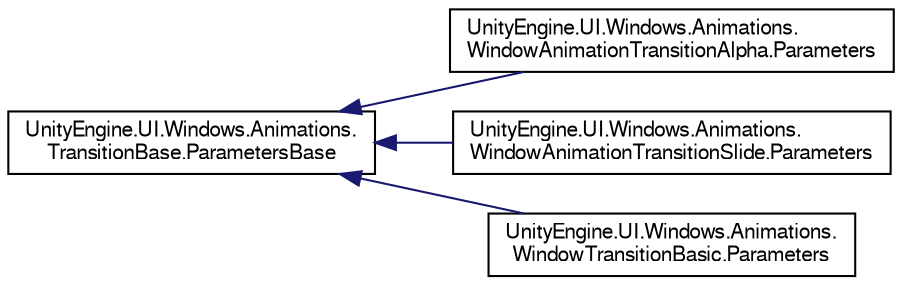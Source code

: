 digraph "Graphical Class Hierarchy"
{
  edge [fontname="FreeSans",fontsize="10",labelfontname="FreeSans",labelfontsize="10"];
  node [fontname="FreeSans",fontsize="10",shape=record];
  rankdir="LR";
  Node1 [label="UnityEngine.UI.Windows.Animations.\lTransitionBase.ParametersBase",height=0.2,width=0.4,color="black", fillcolor="white", style="filled",URL="$class_unity_engine_1_1_u_i_1_1_windows_1_1_animations_1_1_transition_base_1_1_parameters_base.html"];
  Node1 -> Node2 [dir="back",color="midnightblue",fontsize="10",style="solid",fontname="FreeSans"];
  Node2 [label="UnityEngine.UI.Windows.Animations.\lWindowAnimationTransitionAlpha.Parameters",height=0.2,width=0.4,color="black", fillcolor="white", style="filled",URL="$class_unity_engine_1_1_u_i_1_1_windows_1_1_animations_1_1_window_animation_transition_alpha_1_1_parameters.html"];
  Node1 -> Node3 [dir="back",color="midnightblue",fontsize="10",style="solid",fontname="FreeSans"];
  Node3 [label="UnityEngine.UI.Windows.Animations.\lWindowAnimationTransitionSlide.Parameters",height=0.2,width=0.4,color="black", fillcolor="white", style="filled",URL="$class_unity_engine_1_1_u_i_1_1_windows_1_1_animations_1_1_window_animation_transition_slide_1_1_parameters.html"];
  Node1 -> Node4 [dir="back",color="midnightblue",fontsize="10",style="solid",fontname="FreeSans"];
  Node4 [label="UnityEngine.UI.Windows.Animations.\lWindowTransitionBasic.Parameters",height=0.2,width=0.4,color="black", fillcolor="white", style="filled",URL="$class_unity_engine_1_1_u_i_1_1_windows_1_1_animations_1_1_window_transition_basic_1_1_parameters.html"];
}
